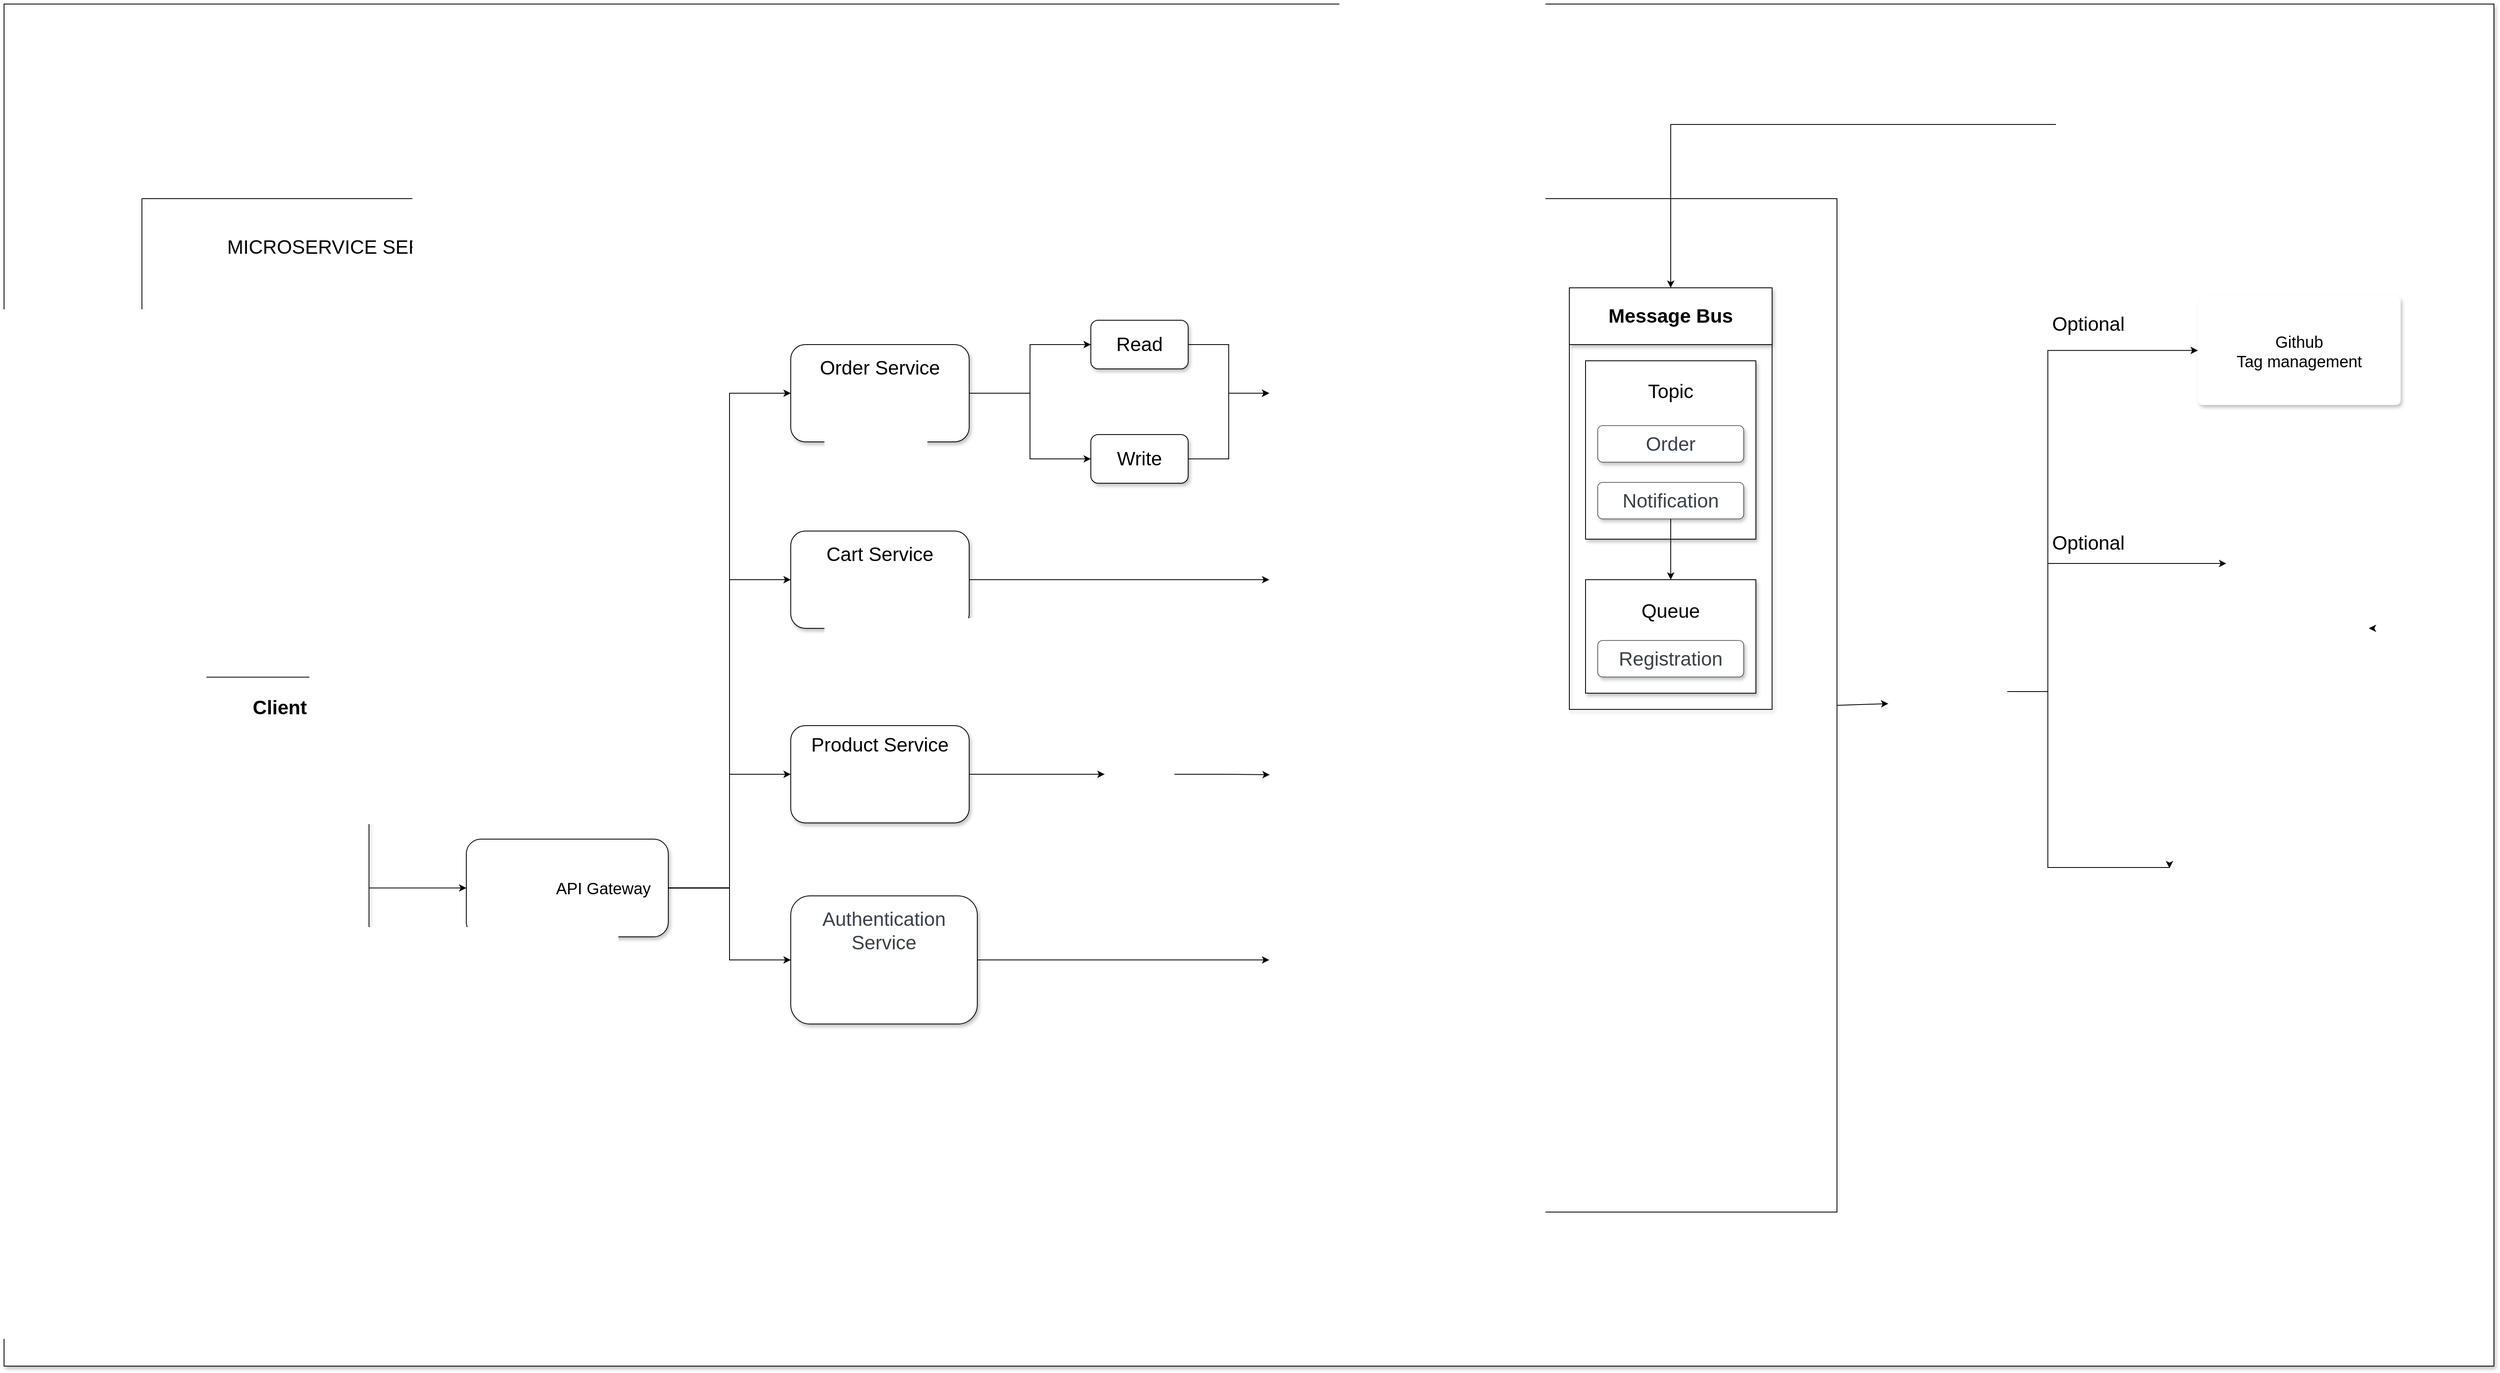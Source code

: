 <mxfile version="24.7.17">
  <diagram id="C5RBs43oDa-KdzZeNtuy" name="Page-1">
    <mxGraphModel dx="5465" dy="4585" grid="1" gridSize="10" guides="1" tooltips="1" connect="1" arrows="1" fold="1" page="1" pageScale="1" pageWidth="827" pageHeight="1169" math="0" shadow="0">
      <root>
        <mxCell id="WIyWlLk6GJQsqaUBKTNV-0" />
        <mxCell id="WIyWlLk6GJQsqaUBKTNV-1" parent="WIyWlLk6GJQsqaUBKTNV-0" />
        <mxCell id="4f0hrx8F149E0mvcmFn5-81" value="" style="rounded=0;whiteSpace=wrap;html=1;strokeColor=default;align=center;verticalAlign=middle;fontFamily=Helvetica;fontSize=12;fontColor=default;fillColor=default;shadow=1;" vertex="1" parent="WIyWlLk6GJQsqaUBKTNV-1">
          <mxGeometry x="-640" y="-2110" width="3070" height="1680" as="geometry" />
        </mxCell>
        <mxCell id="4f0hrx8F149E0mvcmFn5-166" value="" style="rounded=0;whiteSpace=wrap;html=1;strokeColor=default;align=center;verticalAlign=middle;fontFamily=Helvetica;fontSize=12;fontColor=default;fillColor=default;" vertex="1" parent="WIyWlLk6GJQsqaUBKTNV-1">
          <mxGeometry x="-470" y="-1870" width="2090" height="1250" as="geometry" />
        </mxCell>
        <mxCell id="4f0hrx8F149E0mvcmFn5-14" value="" style="html=1;overflow=block;blockSpacing=1;whiteSpace=wrap;container=1;pointerEvents=0;collapsible=0;recursiveResize=0;fontSize=13;align=center;spacing=0;strokeColor=#unset;fillOpacity=0;rounded=1;absoluteArcSize=1;arcSize=12;fillColor=#000000;dashed=1;fixDash=1;strokeWidth=NaN;lucidId=iVNfC4j17jmI;shadow=1;" vertex="1" parent="WIyWlLk6GJQsqaUBKTNV-1">
          <mxGeometry x="-360" y="-1020" width="2440" height="1155" as="geometry" />
        </mxCell>
        <mxCell id="4f0hrx8F149E0mvcmFn5-4" value="" style="html=1;overflow=block;blockSpacing=1;whiteSpace=wrap;rounded=1;absoluteArcSize=1;arcSize=24;container=1;pointerEvents=0;collapsible=0;recursiveResize=0;fontSize=13;align=center;spacing=0;strokeColor=#unset;fillOpacity=0;fillColor=#000000;dashed=1;fixDash=1;strokeWidth=NaN;lucidId=8EigGYfw1h6j;shadow=1;" vertex="1" parent="WIyWlLk6GJQsqaUBKTNV-1">
          <mxGeometry x="953" y="-1750" width="255" height="165" as="geometry" />
        </mxCell>
        <mxCell id="4f0hrx8F149E0mvcmFn5-5" value="" style="html=1;overflow=block;blockSpacing=1;whiteSpace=wrap;rounded=1;absoluteArcSize=1;arcSize=24;container=1;pointerEvents=0;collapsible=0;recursiveResize=0;fontSize=13;align=center;spacing=0;strokeColor=#unset;fillOpacity=0;fillColor=#000000;dashed=1;fixDash=1;strokeWidth=NaN;lucidId=mLigjh89MyzV;shadow=1;" vertex="1" parent="WIyWlLk6GJQsqaUBKTNV-1">
          <mxGeometry x="953" y="-1515" width="255" height="165" as="geometry" />
        </mxCell>
        <mxCell id="4f0hrx8F149E0mvcmFn5-6" value="" style="html=1;overflow=block;blockSpacing=1;whiteSpace=wrap;rounded=1;absoluteArcSize=1;arcSize=24;container=1;pointerEvents=0;collapsible=0;recursiveResize=0;fontSize=13;align=center;spacing=0;strokeColor=#unset;fillOpacity=0;fillColor=#000000;dashed=1;fixDash=1;strokeWidth=NaN;lucidId=vLigM.W0kLLF;shadow=1;" vertex="1" parent="WIyWlLk6GJQsqaUBKTNV-1">
          <mxGeometry x="953" y="-1227" width="255" height="165" as="geometry" />
        </mxCell>
        <mxCell id="4f0hrx8F149E0mvcmFn5-7" value="" style="html=1;overflow=block;blockSpacing=1;whiteSpace=wrap;rounded=1;absoluteArcSize=1;arcSize=24;container=1;pointerEvents=0;collapsible=0;recursiveResize=0;fontSize=13;align=center;spacing=0;strokeColor=#unset;fillOpacity=0;fillColor=#000000;dashed=1;fixDash=1;strokeWidth=NaN;lucidId=ELigAyEY31j_;shadow=1;" vertex="1" parent="WIyWlLk6GJQsqaUBKTNV-1">
          <mxGeometry x="953" y="-985" width="255" height="165" as="geometry" />
        </mxCell>
        <mxCell id="4f0hrx8F149E0mvcmFn5-15" value="" style="html=1;overflow=block;blockSpacing=1;whiteSpace=wrap;container=1;pointerEvents=0;collapsible=0;recursiveResize=0;fontSize=13;align=center;spacing=0;strokeColor=#unset;fillOpacity=0;rounded=1;absoluteArcSize=1;arcSize=12;fillColor=#000000;dashed=1;fixDash=1;strokeWidth=NaN;lucidId=O-NfsrT4cIA9;shadow=1;" vertex="1" parent="WIyWlLk6GJQsqaUBKTNV-1">
          <mxGeometry x="120" y="-1870" width="2800" height="1470" as="geometry" />
        </mxCell>
        <mxCell id="4f0hrx8F149E0mvcmFn5-158" style="edgeStyle=orthogonalEdgeStyle;rounded=0;orthogonalLoop=1;jettySize=auto;html=1;entryX=0;entryY=0.5;entryDx=0;entryDy=0;fontFamily=Helvetica;fontSize=12;fontColor=default;" edge="1" parent="4f0hrx8F149E0mvcmFn5-15" source="4f0hrx8F149E0mvcmFn5-78" target="4f0hrx8F149E0mvcmFn5-22">
          <mxGeometry relative="1" as="geometry" />
        </mxCell>
        <mxCell id="4f0hrx8F149E0mvcmFn5-78" value="&lt;font style=&quot;font-size: 24px;&quot;&gt;Product Service&lt;/font&gt;&lt;div&gt;&lt;font size=&quot;3&quot;&gt;&lt;br&gt;&lt;/font&gt;&lt;/div&gt;&lt;div&gt;&lt;font size=&quot;3&quot;&gt;&lt;br&gt;&lt;/font&gt;&lt;/div&gt;&lt;div&gt;&lt;font size=&quot;3&quot;&gt;&lt;br&gt;&lt;/font&gt;&lt;/div&gt;&lt;div&gt;&lt;br&gt;&lt;/div&gt;" style="rounded=1;whiteSpace=wrap;html=1;shadow=1;" vertex="1" parent="4f0hrx8F149E0mvcmFn5-15">
          <mxGeometry x="210" y="650" width="220" height="120" as="geometry" />
        </mxCell>
        <mxCell id="4f0hrx8F149E0mvcmFn5-71" value="&lt;font style=&quot;font-size: 24px;&quot;&gt;Message Bus&lt;/font&gt;" style="swimlane;whiteSpace=wrap;html=1;startSize=70;shadow=1;" vertex="1" parent="4f0hrx8F149E0mvcmFn5-15">
          <mxGeometry x="1170" y="110" width="250" height="520" as="geometry" />
        </mxCell>
        <mxCell id="4f0hrx8F149E0mvcmFn5-83" value="&lt;font style=&quot;font-size: 24px;&quot;&gt;Queue&lt;/font&gt;&lt;div&gt;&lt;font size=&quot;3&quot;&gt;&lt;br&gt;&lt;/font&gt;&lt;/div&gt;&lt;div&gt;&lt;br&gt;&lt;/div&gt;&lt;div&gt;&lt;br&gt;&lt;/div&gt;&lt;div&gt;&lt;br&gt;&lt;/div&gt;" style="rounded=0;whiteSpace=wrap;html=1;strokeColor=default;align=center;verticalAlign=middle;fontFamily=Helvetica;fontSize=12;fontColor=default;fillColor=default;shadow=1;" vertex="1" parent="4f0hrx8F149E0mvcmFn5-71">
          <mxGeometry x="20" y="360" width="210" height="140" as="geometry" />
        </mxCell>
        <mxCell id="4f0hrx8F149E0mvcmFn5-58" value="&lt;font style=&quot;font-size: 24px;&quot;&gt;Registration&lt;/font&gt;" style="html=1;overflow=block;blockSpacing=1;whiteSpace=wrap;fontSize=20;fontColor=#3a414a;align=center;spacing=0;strokeColor=#3a414a;strokeOpacity=100;fillOpacity=100;rounded=1;absoluteArcSize=1;arcSize=12;fillColor=#ffffff;strokeWidth=0.8;lucidId=VMwhJ_9NbEB5;shadow=1;" vertex="1" parent="4f0hrx8F149E0mvcmFn5-71">
          <mxGeometry x="35" y="435" width="180" height="45" as="geometry" />
        </mxCell>
        <mxCell id="4f0hrx8F149E0mvcmFn5-97" value="&lt;div&gt;&lt;span style=&quot;font-size: 24px;&quot;&gt;Topic&lt;/span&gt;&lt;/div&gt;&lt;div&gt;&lt;span style=&quot;font-size: 24px;&quot;&gt;&lt;br&gt;&lt;/span&gt;&lt;/div&gt;&lt;div&gt;&lt;span style=&quot;font-size: 24px;&quot;&gt;&lt;br&gt;&lt;/span&gt;&lt;/div&gt;&lt;div&gt;&lt;span style=&quot;font-size: 24px;&quot;&gt;&lt;br&gt;&lt;/span&gt;&lt;/div&gt;&lt;div&gt;&lt;span style=&quot;font-size: 24px;&quot;&gt;&lt;br&gt;&lt;/span&gt;&lt;/div&gt;&lt;div&gt;&lt;span style=&quot;font-size: 24px;&quot;&gt;&lt;br&gt;&lt;/span&gt;&lt;/div&gt;" style="rounded=0;whiteSpace=wrap;html=1;strokeColor=default;align=center;verticalAlign=middle;fontFamily=Helvetica;fontSize=12;fontColor=default;fillColor=default;shadow=1;" vertex="1" parent="4f0hrx8F149E0mvcmFn5-71">
          <mxGeometry x="20" y="90" width="210" height="220" as="geometry" />
        </mxCell>
        <mxCell id="4f0hrx8F149E0mvcmFn5-99" value="&lt;font style=&quot;font-size: 24px;&quot;&gt;Order&lt;/font&gt;" style="html=1;overflow=block;blockSpacing=1;whiteSpace=wrap;fontSize=20;fontColor=#3a414a;align=center;spacing=0;strokeColor=#3a414a;strokeOpacity=100;fillOpacity=100;rounded=1;absoluteArcSize=1;arcSize=12;fillColor=#ffffff;strokeWidth=0.8;lucidId=VMwhJ_9NbEB5;shadow=1;" vertex="1" parent="4f0hrx8F149E0mvcmFn5-71">
          <mxGeometry x="35" y="170" width="180" height="45" as="geometry" />
        </mxCell>
        <mxCell id="4f0hrx8F149E0mvcmFn5-169" value="" style="edgeStyle=orthogonalEdgeStyle;rounded=0;orthogonalLoop=1;jettySize=auto;html=1;fontFamily=Helvetica;fontSize=12;fontColor=default;" edge="1" parent="4f0hrx8F149E0mvcmFn5-71" source="4f0hrx8F149E0mvcmFn5-98" target="4f0hrx8F149E0mvcmFn5-83">
          <mxGeometry relative="1" as="geometry" />
        </mxCell>
        <mxCell id="4f0hrx8F149E0mvcmFn5-98" value="&lt;font style=&quot;font-size: 24px;&quot;&gt;Notification&lt;/font&gt;" style="html=1;overflow=block;blockSpacing=1;whiteSpace=wrap;fontSize=20;fontColor=#3a414a;align=center;spacing=0;strokeColor=#3a414a;strokeOpacity=100;fillOpacity=100;rounded=1;absoluteArcSize=1;arcSize=12;fillColor=#ffffff;strokeWidth=0.8;lucidId=VMwhJ_9NbEB5;shadow=1;" vertex="1" parent="4f0hrx8F149E0mvcmFn5-71">
          <mxGeometry x="35" y="240" width="180" height="45" as="geometry" />
        </mxCell>
        <mxCell id="4f0hrx8F149E0mvcmFn5-154" style="edgeStyle=orthogonalEdgeStyle;rounded=0;orthogonalLoop=1;jettySize=auto;html=1;entryX=0;entryY=0.5;entryDx=0;entryDy=0;fontFamily=Helvetica;fontSize=12;fontColor=default;" edge="1" parent="4f0hrx8F149E0mvcmFn5-15" source="4f0hrx8F149E0mvcmFn5-74" target="4f0hrx8F149E0mvcmFn5-24">
          <mxGeometry relative="1" as="geometry" />
        </mxCell>
        <mxCell id="4f0hrx8F149E0mvcmFn5-74" value="&lt;font style=&quot;font-size: 24px;&quot;&gt;Read&lt;/font&gt;" style="rounded=1;whiteSpace=wrap;html=1;shadow=1;" vertex="1" parent="4f0hrx8F149E0mvcmFn5-15">
          <mxGeometry x="580" y="150" width="120" height="60" as="geometry" />
        </mxCell>
        <mxCell id="4f0hrx8F149E0mvcmFn5-47" value="" style="html=1;overflow=block;blockSpacing=1;whiteSpace=wrap;shape=image;fontSize=13;spacing=0;strokeColor=none;strokeOpacity=100;rounded=1;absoluteArcSize=1;arcSize=12;strokeWidth=0;image=https://images.lucid.app/images/6f351608-7eb1-4cb7-90ca-fe1805a0f4fb/content;imageAspect=0;lucidId=lCigPQBSibLu;shadow=1;" vertex="1" parent="4f0hrx8F149E0mvcmFn5-15">
          <mxGeometry x="275" y="709.5" width="90" height="51" as="geometry" />
        </mxCell>
        <mxCell id="4f0hrx8F149E0mvcmFn5-161" style="edgeStyle=orthogonalEdgeStyle;rounded=0;orthogonalLoop=1;jettySize=auto;html=1;entryX=0;entryY=0.5;entryDx=0;entryDy=0;fontFamily=Helvetica;fontSize=12;fontColor=default;" edge="1" parent="4f0hrx8F149E0mvcmFn5-15" source="4f0hrx8F149E0mvcmFn5-88" target="4f0hrx8F149E0mvcmFn5-11">
          <mxGeometry relative="1" as="geometry" />
        </mxCell>
        <mxCell id="4f0hrx8F149E0mvcmFn5-88" value="&lt;div&gt;&lt;font style=&quot;font-size: 24px;&quot;&gt;&lt;span style=&quot;color: rgb(58, 65, 74);&quot;&gt;Authentication Service&lt;/span&gt;&lt;br&gt;&lt;/font&gt;&lt;/div&gt;&lt;div&gt;&lt;font size=&quot;3&quot;&gt;&lt;br&gt;&lt;/font&gt;&lt;/div&gt;&lt;div&gt;&lt;font size=&quot;3&quot;&gt;&lt;br&gt;&lt;/font&gt;&lt;/div&gt;&lt;div&gt;&lt;font size=&quot;3&quot;&gt;&lt;br&gt;&lt;/font&gt;&lt;/div&gt;&lt;div&gt;&lt;br&gt;&lt;/div&gt;" style="rounded=1;whiteSpace=wrap;html=1;shadow=1;" vertex="1" parent="4f0hrx8F149E0mvcmFn5-15">
          <mxGeometry x="210" y="860" width="230" height="158" as="geometry" />
        </mxCell>
        <mxCell id="4f0hrx8F149E0mvcmFn5-89" value="" style="html=1;overflow=block;blockSpacing=1;whiteSpace=wrap;shape=image;fontSize=13;spacing=0;strokeColor=none;strokeOpacity=100;rounded=1;absoluteArcSize=1;arcSize=12;strokeWidth=0;image=https://images.lucid.app/images/6f351608-7eb1-4cb7-90ca-fe1805a0f4fb/content;imageAspect=0;lucidId=lCigPQBSibLu;shadow=1;" vertex="1" parent="4f0hrx8F149E0mvcmFn5-15">
          <mxGeometry x="280" y="951" width="90" height="51" as="geometry" />
        </mxCell>
        <mxCell id="4f0hrx8F149E0mvcmFn5-164" style="edgeStyle=orthogonalEdgeStyle;rounded=0;orthogonalLoop=1;jettySize=auto;html=1;entryX=0;entryY=0.5;entryDx=0;entryDy=0;fontFamily=Helvetica;fontSize=12;fontColor=default;" edge="1" parent="4f0hrx8F149E0mvcmFn5-15" source="4f0hrx8F149E0mvcmFn5-91" target="4f0hrx8F149E0mvcmFn5-45">
          <mxGeometry relative="1" as="geometry" />
        </mxCell>
        <mxCell id="4f0hrx8F149E0mvcmFn5-91" value="&lt;div&gt;&lt;font style=&quot;font-size: 24px;&quot;&gt;Cart Service&lt;br&gt;&lt;/font&gt;&lt;/div&gt;&lt;div&gt;&lt;font size=&quot;3&quot;&gt;&lt;br&gt;&lt;/font&gt;&lt;/div&gt;&lt;div&gt;&lt;font size=&quot;3&quot;&gt;&lt;br&gt;&lt;/font&gt;&lt;/div&gt;&lt;div&gt;&lt;span style=&quot;font-size: 20px;&quot;&gt;&lt;br&gt;&lt;/span&gt;&lt;/div&gt;" style="rounded=1;whiteSpace=wrap;html=1;shadow=1;" vertex="1" parent="4f0hrx8F149E0mvcmFn5-15">
          <mxGeometry x="210" y="410" width="220" height="120" as="geometry" />
        </mxCell>
        <mxCell id="4f0hrx8F149E0mvcmFn5-92" value="" style="html=1;overflow=block;blockSpacing=1;whiteSpace=wrap;shape=image;fontSize=13;spacing=0;strokeColor=none;strokeOpacity=100;rounded=1;absoluteArcSize=1;arcSize=12;strokeWidth=0;image=https://images.lucid.app/images/6f351608-7eb1-4cb7-90ca-fe1805a0f4fb/content;imageAspect=0;lucidId=lCigPQBSibLu;shadow=1;" vertex="1" parent="4f0hrx8F149E0mvcmFn5-15">
          <mxGeometry x="275" y="470" width="90" height="51" as="geometry" />
        </mxCell>
        <mxCell id="4f0hrx8F149E0mvcmFn5-151" style="edgeStyle=orthogonalEdgeStyle;rounded=0;orthogonalLoop=1;jettySize=auto;html=1;entryX=0;entryY=0.5;entryDx=0;entryDy=0;fontFamily=Helvetica;fontSize=12;fontColor=default;" edge="1" parent="4f0hrx8F149E0mvcmFn5-15" source="4f0hrx8F149E0mvcmFn5-93" target="4f0hrx8F149E0mvcmFn5-74">
          <mxGeometry relative="1" as="geometry" />
        </mxCell>
        <mxCell id="4f0hrx8F149E0mvcmFn5-152" style="edgeStyle=orthogonalEdgeStyle;rounded=0;orthogonalLoop=1;jettySize=auto;html=1;fontFamily=Helvetica;fontSize=12;fontColor=default;" edge="1" parent="4f0hrx8F149E0mvcmFn5-15" source="4f0hrx8F149E0mvcmFn5-93" target="4f0hrx8F149E0mvcmFn5-103">
          <mxGeometry relative="1" as="geometry" />
        </mxCell>
        <mxCell id="4f0hrx8F149E0mvcmFn5-93" value="&lt;div&gt;&lt;font style=&quot;font-size: 24px;&quot;&gt;Order Service&lt;br&gt;&lt;/font&gt;&lt;/div&gt;&lt;div&gt;&lt;font size=&quot;3&quot;&gt;&lt;br&gt;&lt;/font&gt;&lt;/div&gt;&lt;div&gt;&lt;font size=&quot;3&quot;&gt;&lt;br&gt;&lt;/font&gt;&lt;/div&gt;&lt;div&gt;&lt;span style=&quot;font-size: 20px;&quot;&gt;&lt;br&gt;&lt;/span&gt;&lt;/div&gt;" style="rounded=1;whiteSpace=wrap;html=1;shadow=1;" vertex="1" parent="4f0hrx8F149E0mvcmFn5-15">
          <mxGeometry x="210" y="180" width="220" height="120" as="geometry" />
        </mxCell>
        <mxCell id="4f0hrx8F149E0mvcmFn5-94" value="" style="html=1;overflow=block;blockSpacing=1;whiteSpace=wrap;shape=image;fontSize=13;spacing=0;strokeColor=none;strokeOpacity=100;rounded=1;absoluteArcSize=1;arcSize=12;strokeWidth=0;image=https://images.lucid.app/images/6f351608-7eb1-4cb7-90ca-fe1805a0f4fb/content;imageAspect=0;lucidId=lCigPQBSibLu;shadow=1;" vertex="1" parent="4f0hrx8F149E0mvcmFn5-15">
          <mxGeometry x="275" y="235" width="90" height="51" as="geometry" />
        </mxCell>
        <mxCell id="4f0hrx8F149E0mvcmFn5-30" value="" style="html=1;overflow=block;blockSpacing=1;whiteSpace=wrap;shape=image;fontSize=13;spacing=0;strokeColor=none;strokeOpacity=100;rounded=1;absoluteArcSize=1;arcSize=12;strokeWidth=0;image=https://images.lucid.app/images/273ff4b5-f56a-48d5-a145-8e1a4cded7ac/content;imageAspect=0;lucidId=sXNfnZCKuJgc;shadow=1;" vertex="1" parent="4f0hrx8F149E0mvcmFn5-15">
          <mxGeometry x="1980" y="370" width="180" height="160" as="geometry" />
        </mxCell>
        <mxCell id="4f0hrx8F149E0mvcmFn5-101" style="edgeStyle=orthogonalEdgeStyle;rounded=0;orthogonalLoop=1;jettySize=auto;html=1;exitX=1;exitY=1;exitDx=0;exitDy=0;entryX=0.976;entryY=1;entryDx=0;entryDy=0;entryPerimeter=0;fontFamily=Helvetica;fontSize=12;fontColor=default;" edge="1" parent="4f0hrx8F149E0mvcmFn5-15" source="4f0hrx8F149E0mvcmFn5-30" target="4f0hrx8F149E0mvcmFn5-30">
          <mxGeometry relative="1" as="geometry" />
        </mxCell>
        <mxCell id="4f0hrx8F149E0mvcmFn5-37" value="&lt;div&gt;Github&lt;/div&gt;Tag management" style="html=1;overflow=block;blockSpacing=1;whiteSpace=wrap;fontSize=20;fontFamily=Helvetica;fontColor=default;spacingLeft=9.7;spacingRight=9.7;spacingTop=2.8;spacing=4.2;strokeColor=#unset;fillOpacity=100;rounded=1;absoluteArcSize=1;arcSize=12;fillColor=#ffffff;strokeWidth=NaN;lucidId=IhOfXZJUjQSR;shadow=1;" vertex="1" parent="4f0hrx8F149E0mvcmFn5-15">
          <mxGeometry x="1945" y="120" width="250" height="134.5" as="geometry" />
        </mxCell>
        <mxCell id="4f0hrx8F149E0mvcmFn5-34" value="" style="html=1;overflow=block;blockSpacing=1;whiteSpace=wrap;shape=image;fontSize=13;spacing=0;strokeColor=none;strokeOpacity=100;rounded=1;absoluteArcSize=1;arcSize=12;strokeWidth=0;image=https://images.lucid.app/images/6db9ac1a-21c4-4acc-9877-d0f41014523a/content;imageAspect=0;lucidId=Y~NfIWSCJFXi;shadow=1;" vertex="1" parent="4f0hrx8F149E0mvcmFn5-15">
          <mxGeometry x="1910" y="701" width="250" height="250" as="geometry" />
        </mxCell>
        <mxCell id="4f0hrx8F149E0mvcmFn5-153" style="edgeStyle=orthogonalEdgeStyle;rounded=0;orthogonalLoop=1;jettySize=auto;html=1;entryX=0;entryY=0.5;entryDx=0;entryDy=0;fontFamily=Helvetica;fontSize=12;fontColor=default;" edge="1" parent="4f0hrx8F149E0mvcmFn5-15" source="4f0hrx8F149E0mvcmFn5-103" target="4f0hrx8F149E0mvcmFn5-24">
          <mxGeometry relative="1" as="geometry" />
        </mxCell>
        <mxCell id="4f0hrx8F149E0mvcmFn5-103" value="&lt;font style=&quot;font-size: 24px;&quot;&gt;Write&lt;/font&gt;" style="rounded=1;whiteSpace=wrap;html=1;shadow=1;" vertex="1" parent="4f0hrx8F149E0mvcmFn5-15">
          <mxGeometry x="580" y="291" width="120" height="60" as="geometry" />
        </mxCell>
        <mxCell id="4f0hrx8F149E0mvcmFn5-24" value="" style="html=1;overflow=block;blockSpacing=1;whiteSpace=wrap;shape=image;fontSize=13;spacing=0;strokeColor=none;strokeOpacity=100;rounded=1;absoluteArcSize=1;arcSize=12;strokeWidth=0;image=https://images.lucid.app/images/913cbac1-fbca-441e-8293-56ef1d8492e2/content;imageAspect=0;lucidId=xNNfi3xZABGv;shadow=1;" vertex="1" parent="4f0hrx8F149E0mvcmFn5-15">
          <mxGeometry x="800" y="194" width="159" height="92" as="geometry" />
        </mxCell>
        <mxCell id="4f0hrx8F149E0mvcmFn5-45" value="" style="html=1;overflow=block;blockSpacing=1;whiteSpace=wrap;shape=image;fontSize=13;spacing=0;strokeColor=none;strokeOpacity=100;rounded=1;absoluteArcSize=1;arcSize=12;strokeWidth=0;image=https://images.lucid.app/images/913cbac1-fbca-441e-8293-56ef1d8492e2/content;imageAspect=0;lucidId=8qig2fwY~hnF;shadow=1;" vertex="1" parent="4f0hrx8F149E0mvcmFn5-15">
          <mxGeometry x="800" y="424" width="159" height="92" as="geometry" />
        </mxCell>
        <mxCell id="4f0hrx8F149E0mvcmFn5-44" value="" style="html=1;overflow=block;blockSpacing=1;whiteSpace=wrap;shape=image;fontSize=13;spacing=0;strokeColor=none;strokeOpacity=100;rounded=1;absoluteArcSize=1;arcSize=12;strokeWidth=0;image=https://images.lucid.app/images/913cbac1-fbca-441e-8293-56ef1d8492e2/content;imageAspect=0;lucidId=opigm2Ht9S0D;shadow=1;" vertex="1" parent="4f0hrx8F149E0mvcmFn5-15">
          <mxGeometry x="800" y="661" width="159" height="92" as="geometry" />
        </mxCell>
        <mxCell id="4f0hrx8F149E0mvcmFn5-11" value="" style="html=1;overflow=block;blockSpacing=1;whiteSpace=wrap;shape=image;fontSize=13;spacing=0;strokeColor=none;strokeOpacity=100;rounded=1;absoluteArcSize=1;arcSize=12;strokeWidth=0;image=https://images.lucid.app/images/913cbac1-fbca-441e-8293-56ef1d8492e2/content;imageAspect=0;lucidId=~PNfP6z0hyas;shadow=1;" vertex="1" parent="4f0hrx8F149E0mvcmFn5-15">
          <mxGeometry x="800" y="893" width="159" height="92" as="geometry" />
        </mxCell>
        <mxCell id="4f0hrx8F149E0mvcmFn5-118" value="&lt;span style=&quot;font-size: 24px;&quot;&gt;Optional&lt;/span&gt;" style="text;html=1;align=center;verticalAlign=middle;whiteSpace=wrap;rounded=0;fontFamily=Helvetica;fontSize=12;fontColor=default;" vertex="1" parent="4f0hrx8F149E0mvcmFn5-15">
          <mxGeometry x="1780" y="410" width="60" height="30" as="geometry" />
        </mxCell>
        <mxCell id="4f0hrx8F149E0mvcmFn5-145" value="&lt;span style=&quot;font-size: 24px;&quot;&gt;Optional&lt;/span&gt;" style="text;html=1;align=center;verticalAlign=middle;whiteSpace=wrap;rounded=0;fontFamily=Helvetica;fontSize=12;fontColor=default;" vertex="1" parent="4f0hrx8F149E0mvcmFn5-15">
          <mxGeometry x="1780" y="140" width="60" height="30" as="geometry" />
        </mxCell>
        <mxCell id="4f0hrx8F149E0mvcmFn5-22" value="" style="html=1;overflow=block;blockSpacing=1;whiteSpace=wrap;shape=image;fontSize=13;spacing=0;strokeColor=none;strokeOpacity=100;rounded=1;absoluteArcSize=1;arcSize=12;strokeWidth=0;image=https://images.lucid.app/images/f30c2389-5279-47ae-8870-4f0051834ef5/content;imageAspect=0;lucidId=nKNfAHqvBl6X;shadow=1;" vertex="1" parent="4f0hrx8F149E0mvcmFn5-15">
          <mxGeometry x="597" y="667" width="86" height="86" as="geometry" />
        </mxCell>
        <mxCell id="4f0hrx8F149E0mvcmFn5-159" style="edgeStyle=orthogonalEdgeStyle;rounded=0;orthogonalLoop=1;jettySize=auto;html=1;entryX=0.004;entryY=0.539;entryDx=0;entryDy=0;entryPerimeter=0;fontFamily=Helvetica;fontSize=12;fontColor=default;" edge="1" parent="4f0hrx8F149E0mvcmFn5-15" source="4f0hrx8F149E0mvcmFn5-22" target="4f0hrx8F149E0mvcmFn5-44">
          <mxGeometry relative="1" as="geometry" />
        </mxCell>
        <mxCell id="4f0hrx8F149E0mvcmFn5-16" value="" style="html=1;overflow=block;blockSpacing=1;whiteSpace=wrap;container=1;pointerEvents=0;collapsible=0;recursiveResize=0;fontSize=13;align=center;spacing=0;strokeColor=#unset;fillOpacity=0;rounded=1;absoluteArcSize=1;arcSize=12;fillColor=#000000;dashed=1;fixDash=1;strokeWidth=NaN;lucidId=~iOfDZs6vdFp;shadow=1;" vertex="1" parent="WIyWlLk6GJQsqaUBKTNV-1">
          <mxGeometry x="-105" y="-1212" width="320" height="139" as="geometry" />
        </mxCell>
        <mxCell id="4f0hrx8F149E0mvcmFn5-110" style="edgeStyle=orthogonalEdgeStyle;rounded=0;orthogonalLoop=1;jettySize=auto;html=1;entryX=0;entryY=0.5;entryDx=0;entryDy=0;fontFamily=Helvetica;fontSize=12;fontColor=default;" edge="1" parent="WIyWlLk6GJQsqaUBKTNV-1" source="4f0hrx8F149E0mvcmFn5-23" target="4f0hrx8F149E0mvcmFn5-30">
          <mxGeometry relative="1" as="geometry">
            <Array as="points">
              <mxPoint x="1880" y="-1262" />
              <mxPoint x="1880" y="-1420" />
            </Array>
          </mxGeometry>
        </mxCell>
        <mxCell id="4f0hrx8F149E0mvcmFn5-112" style="edgeStyle=orthogonalEdgeStyle;rounded=0;orthogonalLoop=1;jettySize=auto;html=1;entryX=0;entryY=0.5;entryDx=0;entryDy=0;fontFamily=Helvetica;fontSize=12;fontColor=default;" edge="1" parent="WIyWlLk6GJQsqaUBKTNV-1" source="4f0hrx8F149E0mvcmFn5-23" target="4f0hrx8F149E0mvcmFn5-34">
          <mxGeometry relative="1" as="geometry">
            <Array as="points">
              <mxPoint x="1880" y="-1262" />
              <mxPoint x="1880" y="-1045" />
            </Array>
          </mxGeometry>
        </mxCell>
        <mxCell id="4f0hrx8F149E0mvcmFn5-116" style="edgeStyle=orthogonalEdgeStyle;rounded=0;orthogonalLoop=1;jettySize=auto;html=1;entryX=0;entryY=0.5;entryDx=0;entryDy=0;fontFamily=Helvetica;fontSize=12;fontColor=default;" edge="1" parent="WIyWlLk6GJQsqaUBKTNV-1" source="4f0hrx8F149E0mvcmFn5-23" target="4f0hrx8F149E0mvcmFn5-37">
          <mxGeometry relative="1" as="geometry">
            <Array as="points">
              <mxPoint x="1880" y="-1262" />
              <mxPoint x="1880" y="-1683" />
            </Array>
          </mxGeometry>
        </mxCell>
        <mxCell id="4f0hrx8F149E0mvcmFn5-23" value="" style="html=1;overflow=block;blockSpacing=1;whiteSpace=wrap;shape=image;fontSize=13;spacing=0;strokeColor=none;strokeOpacity=100;rounded=1;absoluteArcSize=1;arcSize=12;strokeWidth=0;image=https://images.lucid.app/images/08b31ef8-40c4-4436-b328-af4f82c4b70c/content;imageAspect=0;lucidId=BKNfgbweBYB_;shadow=1;" vertex="1" parent="WIyWlLk6GJQsqaUBKTNV-1">
          <mxGeometry x="1680" y="-1337" width="150" height="150" as="geometry" />
        </mxCell>
        <mxCell id="4f0hrx8F149E0mvcmFn5-33" value="" style="html=1;overflow=block;blockSpacing=1;whiteSpace=wrap;shape=image;fontSize=13;spacing=0;strokeColor=none;strokeOpacity=100;rounded=1;absoluteArcSize=1;arcSize=12;strokeWidth=0;image=https://images.lucid.app/images/bb12d477-dc68-44cd-a18b-bf2ec76602e2/content;imageAspect=0;lucidId=78NfoUMMu~0K;shadow=1;" vertex="1" parent="WIyWlLk6GJQsqaUBKTNV-1">
          <mxGeometry x="-360" y="-1795" width="276" height="156" as="geometry" />
        </mxCell>
        <mxCell id="4f0hrx8F149E0mvcmFn5-100" style="edgeStyle=orthogonalEdgeStyle;rounded=0;orthogonalLoop=1;jettySize=auto;html=1;exitX=0;exitY=0.5;exitDx=0;exitDy=0;entryX=0.5;entryY=0;entryDx=0;entryDy=0;fontFamily=Helvetica;fontSize=12;fontColor=default;" edge="1" parent="WIyWlLk6GJQsqaUBKTNV-1" source="4f0hrx8F149E0mvcmFn5-42" target="4f0hrx8F149E0mvcmFn5-71">
          <mxGeometry relative="1" as="geometry" />
        </mxCell>
        <mxCell id="4f0hrx8F149E0mvcmFn5-42" value="" style="html=1;overflow=block;blockSpacing=1;whiteSpace=wrap;shape=image;fontSize=13;spacing=0;strokeColor=none;strokeOpacity=100;rounded=1;absoluteArcSize=1;arcSize=12;strokeWidth=0;image=https://images.lucid.app/images/cbe1039e-3e59-48ab-a320-be5a14396b2c/content;imageAspect=0;lucidId=0nOfaK0n6ML2;shadow=1;" vertex="1" parent="WIyWlLk6GJQsqaUBKTNV-1">
          <mxGeometry x="1890" y="-2000" width="77" height="77" as="geometry" />
        </mxCell>
        <mxCell id="4f0hrx8F149E0mvcmFn5-104" style="edgeStyle=orthogonalEdgeStyle;rounded=0;orthogonalLoop=1;jettySize=auto;html=1;exitX=1;exitY=0.5;exitDx=0;exitDy=0;entryX=0;entryY=0.5;entryDx=0;entryDy=0;fontFamily=Helvetica;fontSize=12;fontColor=default;" edge="1" parent="WIyWlLk6GJQsqaUBKTNV-1" source="4f0hrx8F149E0mvcmFn5-86" target="4f0hrx8F149E0mvcmFn5-88">
          <mxGeometry relative="1" as="geometry" />
        </mxCell>
        <mxCell id="4f0hrx8F149E0mvcmFn5-105" style="edgeStyle=orthogonalEdgeStyle;rounded=0;orthogonalLoop=1;jettySize=auto;html=1;entryX=0;entryY=0.5;entryDx=0;entryDy=0;fontFamily=Helvetica;fontSize=12;fontColor=default;" edge="1" parent="WIyWlLk6GJQsqaUBKTNV-1" source="4f0hrx8F149E0mvcmFn5-86" target="4f0hrx8F149E0mvcmFn5-78">
          <mxGeometry relative="1" as="geometry" />
        </mxCell>
        <mxCell id="4f0hrx8F149E0mvcmFn5-106" style="edgeStyle=orthogonalEdgeStyle;rounded=0;orthogonalLoop=1;jettySize=auto;html=1;entryX=0;entryY=0.5;entryDx=0;entryDy=0;fontFamily=Helvetica;fontSize=12;fontColor=default;" edge="1" parent="WIyWlLk6GJQsqaUBKTNV-1" source="4f0hrx8F149E0mvcmFn5-86" target="4f0hrx8F149E0mvcmFn5-91">
          <mxGeometry relative="1" as="geometry" />
        </mxCell>
        <mxCell id="4f0hrx8F149E0mvcmFn5-107" style="edgeStyle=orthogonalEdgeStyle;rounded=0;orthogonalLoop=1;jettySize=auto;html=1;entryX=0;entryY=0.5;entryDx=0;entryDy=0;fontFamily=Helvetica;fontSize=12;fontColor=default;" edge="1" parent="WIyWlLk6GJQsqaUBKTNV-1" source="4f0hrx8F149E0mvcmFn5-86" target="4f0hrx8F149E0mvcmFn5-93">
          <mxGeometry relative="1" as="geometry" />
        </mxCell>
        <mxCell id="4f0hrx8F149E0mvcmFn5-86" value="&lt;div&gt;&lt;span style=&quot;font-size: 20px;&quot;&gt;&lt;span style=&quot;white-space: pre;&quot;&gt;&#x9;&lt;/span&gt;&lt;span style=&quot;white-space: pre;&quot;&gt;&#x9;&lt;/span&gt;API Gateway&lt;/span&gt;&lt;br&gt;&lt;/div&gt;" style="rounded=1;whiteSpace=wrap;html=1;shadow=1;" vertex="1" parent="WIyWlLk6GJQsqaUBKTNV-1">
          <mxGeometry x="-70" y="-1080" width="249" height="120.5" as="geometry" />
        </mxCell>
        <mxCell id="4f0hrx8F149E0mvcmFn5-36" value="" style="html=1;overflow=block;blockSpacing=1;whiteSpace=wrap;shape=image;fontSize=13;spacing=0;strokeColor=none;strokeOpacity=100;rounded=1;absoluteArcSize=1;arcSize=12;strokeWidth=0;image=https://images.lucid.app/images/ff0c162c-ae0c-44ad-8eed-cf9552ac52c2/content;imageAspect=0;lucidId=3fOfGudcoVXB;shadow=1;" vertex="1" parent="WIyWlLk6GJQsqaUBKTNV-1">
          <mxGeometry x="-50" y="-1056.75" width="69" height="74" as="geometry" />
        </mxCell>
        <mxCell id="4f0hrx8F149E0mvcmFn5-146" style="edgeStyle=orthogonalEdgeStyle;rounded=0;orthogonalLoop=1;jettySize=auto;html=1;entryX=0;entryY=0.5;entryDx=0;entryDy=0;fontFamily=Helvetica;fontSize=12;fontColor=default;" edge="1" parent="WIyWlLk6GJQsqaUBKTNV-1" source="4f0hrx8F149E0mvcmFn5-68" target="4f0hrx8F149E0mvcmFn5-86">
          <mxGeometry relative="1" as="geometry" />
        </mxCell>
        <mxCell id="4f0hrx8F149E0mvcmFn5-68" value="&lt;font style=&quot;font-size: 24px;&quot;&gt;Client&lt;/font&gt;" style="swimlane;whiteSpace=wrap;html=1;startSize=75;shadow=1;" vertex="1" parent="WIyWlLk6GJQsqaUBKTNV-1">
          <mxGeometry x="-410" y="-1279.75" width="220" height="520" as="geometry" />
        </mxCell>
        <mxCell id="4f0hrx8F149E0mvcmFn5-21" value="" style="html=1;overflow=block;blockSpacing=1;whiteSpace=wrap;shape=image;fontSize=13;spacing=0;strokeColor=none;strokeOpacity=100;rounded=1;absoluteArcSize=1;arcSize=12;strokeWidth=0;image=https://images.lucid.app/images/9f9ac62b-9db0-4fa5-88e2-71a60301c5aa/content;imageAspect=0;lucidId=cKNf7pIu~v.I;shadow=1;" vertex="1" parent="4f0hrx8F149E0mvcmFn5-68">
          <mxGeometry x="63" y="350" width="99" height="99" as="geometry" />
        </mxCell>
        <mxCell id="4f0hrx8F149E0mvcmFn5-20" value="" style="html=1;overflow=block;blockSpacing=1;whiteSpace=wrap;shape=image;fontSize=13;spacing=0;strokeColor=none;strokeOpacity=100;rounded=1;absoluteArcSize=1;arcSize=12;strokeWidth=0;image=https://images.lucid.app/images/1bd68d9a-43fb-4812-8475-e86299c7d81a/content;imageAspect=0;lucidId=iJNff7ZiI3eY;shadow=1;" vertex="1" parent="4f0hrx8F149E0mvcmFn5-68">
          <mxGeometry x="50" y="150" width="120" height="120" as="geometry" />
        </mxCell>
        <mxCell id="4f0hrx8F149E0mvcmFn5-155" value="&lt;span style=&quot;font-size: 24px;&quot;&gt;MICROSERVICE SERVER&lt;/span&gt;" style="text;html=1;align=center;verticalAlign=middle;whiteSpace=wrap;rounded=0;fontFamily=Helvetica;fontSize=12;fontColor=default;" vertex="1" parent="WIyWlLk6GJQsqaUBKTNV-1">
          <mxGeometry x="-490" y="-1825" width="540" height="30" as="geometry" />
        </mxCell>
        <mxCell id="4f0hrx8F149E0mvcmFn5-170" value="" style="endArrow=classic;html=1;rounded=0;fontFamily=Helvetica;fontSize=12;fontColor=default;exitX=1;exitY=0.5;exitDx=0;exitDy=0;entryX=0.022;entryY=0.599;entryDx=0;entryDy=0;entryPerimeter=0;" edge="1" parent="WIyWlLk6GJQsqaUBKTNV-1" source="4f0hrx8F149E0mvcmFn5-166" target="4f0hrx8F149E0mvcmFn5-23">
          <mxGeometry width="50" height="50" relative="1" as="geometry">
            <mxPoint x="880" y="-1100" as="sourcePoint" />
            <mxPoint x="930" y="-1150" as="targetPoint" />
          </mxGeometry>
        </mxCell>
      </root>
    </mxGraphModel>
  </diagram>
</mxfile>
